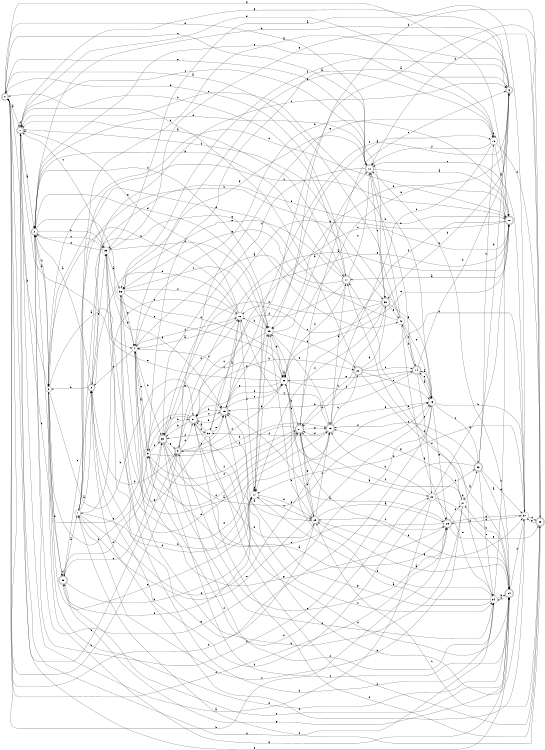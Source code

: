 digraph n33_8 {
__start0 [label="" shape="none"];

rankdir=LR;
size="8,5";

s0 [style="rounded,filled", color="black", fillcolor="white" shape="doublecircle", label="0"];
s1 [style="rounded,filled", color="black", fillcolor="white" shape="doublecircle", label="1"];
s2 [style="rounded,filled", color="black", fillcolor="white" shape="doublecircle", label="2"];
s3 [style="filled", color="black", fillcolor="white" shape="circle", label="3"];
s4 [style="filled", color="black", fillcolor="white" shape="circle", label="4"];
s5 [style="filled", color="black", fillcolor="white" shape="circle", label="5"];
s6 [style="rounded,filled", color="black", fillcolor="white" shape="doublecircle", label="6"];
s7 [style="filled", color="black", fillcolor="white" shape="circle", label="7"];
s8 [style="rounded,filled", color="black", fillcolor="white" shape="doublecircle", label="8"];
s9 [style="rounded,filled", color="black", fillcolor="white" shape="doublecircle", label="9"];
s10 [style="rounded,filled", color="black", fillcolor="white" shape="doublecircle", label="10"];
s11 [style="rounded,filled", color="black", fillcolor="white" shape="doublecircle", label="11"];
s12 [style="rounded,filled", color="black", fillcolor="white" shape="doublecircle", label="12"];
s13 [style="filled", color="black", fillcolor="white" shape="circle", label="13"];
s14 [style="rounded,filled", color="black", fillcolor="white" shape="doublecircle", label="14"];
s15 [style="rounded,filled", color="black", fillcolor="white" shape="doublecircle", label="15"];
s16 [style="filled", color="black", fillcolor="white" shape="circle", label="16"];
s17 [style="filled", color="black", fillcolor="white" shape="circle", label="17"];
s18 [style="filled", color="black", fillcolor="white" shape="circle", label="18"];
s19 [style="rounded,filled", color="black", fillcolor="white" shape="doublecircle", label="19"];
s20 [style="rounded,filled", color="black", fillcolor="white" shape="doublecircle", label="20"];
s21 [style="rounded,filled", color="black", fillcolor="white" shape="doublecircle", label="21"];
s22 [style="filled", color="black", fillcolor="white" shape="circle", label="22"];
s23 [style="rounded,filled", color="black", fillcolor="white" shape="doublecircle", label="23"];
s24 [style="rounded,filled", color="black", fillcolor="white" shape="doublecircle", label="24"];
s25 [style="filled", color="black", fillcolor="white" shape="circle", label="25"];
s26 [style="rounded,filled", color="black", fillcolor="white" shape="doublecircle", label="26"];
s27 [style="filled", color="black", fillcolor="white" shape="circle", label="27"];
s28 [style="rounded,filled", color="black", fillcolor="white" shape="doublecircle", label="28"];
s29 [style="filled", color="black", fillcolor="white" shape="circle", label="29"];
s30 [style="filled", color="black", fillcolor="white" shape="circle", label="30"];
s31 [style="rounded,filled", color="black", fillcolor="white" shape="doublecircle", label="31"];
s32 [style="filled", color="black", fillcolor="white" shape="circle", label="32"];
s33 [style="rounded,filled", color="black", fillcolor="white" shape="doublecircle", label="33"];
s34 [style="filled", color="black", fillcolor="white" shape="circle", label="34"];
s35 [style="filled", color="black", fillcolor="white" shape="circle", label="35"];
s36 [style="filled", color="black", fillcolor="white" shape="circle", label="36"];
s37 [style="filled", color="black", fillcolor="white" shape="circle", label="37"];
s38 [style="rounded,filled", color="black", fillcolor="white" shape="doublecircle", label="38"];
s39 [style="rounded,filled", color="black", fillcolor="white" shape="doublecircle", label="39"];
s40 [style="filled", color="black", fillcolor="white" shape="circle", label="40"];
s0 -> s1 [label="a"];
s0 -> s9 [label="b"];
s0 -> s12 [label="c"];
s0 -> s11 [label="d"];
s0 -> s39 [label="e"];
s0 -> s26 [label="f"];
s0 -> s10 [label="g"];
s1 -> s2 [label="a"];
s1 -> s38 [label="b"];
s1 -> s12 [label="c"];
s1 -> s34 [label="d"];
s1 -> s18 [label="e"];
s1 -> s1 [label="f"];
s1 -> s6 [label="g"];
s2 -> s3 [label="a"];
s2 -> s35 [label="b"];
s2 -> s35 [label="c"];
s2 -> s29 [label="d"];
s2 -> s30 [label="e"];
s2 -> s3 [label="f"];
s2 -> s11 [label="g"];
s3 -> s4 [label="a"];
s3 -> s31 [label="b"];
s3 -> s5 [label="c"];
s3 -> s24 [label="d"];
s3 -> s38 [label="e"];
s3 -> s0 [label="f"];
s3 -> s24 [label="g"];
s4 -> s5 [label="a"];
s4 -> s10 [label="b"];
s4 -> s8 [label="c"];
s4 -> s21 [label="d"];
s4 -> s33 [label="e"];
s4 -> s16 [label="f"];
s4 -> s26 [label="g"];
s5 -> s6 [label="a"];
s5 -> s19 [label="b"];
s5 -> s33 [label="c"];
s5 -> s22 [label="d"];
s5 -> s4 [label="e"];
s5 -> s21 [label="f"];
s5 -> s15 [label="g"];
s6 -> s7 [label="a"];
s6 -> s2 [label="b"];
s6 -> s15 [label="c"];
s6 -> s39 [label="d"];
s6 -> s30 [label="e"];
s6 -> s36 [label="f"];
s6 -> s35 [label="g"];
s7 -> s8 [label="a"];
s7 -> s39 [label="b"];
s7 -> s10 [label="c"];
s7 -> s17 [label="d"];
s7 -> s13 [label="e"];
s7 -> s19 [label="f"];
s7 -> s40 [label="g"];
s8 -> s2 [label="a"];
s8 -> s3 [label="b"];
s8 -> s6 [label="c"];
s8 -> s9 [label="d"];
s8 -> s35 [label="e"];
s8 -> s10 [label="f"];
s8 -> s25 [label="g"];
s9 -> s10 [label="a"];
s9 -> s0 [label="b"];
s9 -> s26 [label="c"];
s9 -> s31 [label="d"];
s9 -> s15 [label="e"];
s9 -> s30 [label="f"];
s9 -> s18 [label="g"];
s10 -> s11 [label="a"];
s10 -> s29 [label="b"];
s10 -> s32 [label="c"];
s10 -> s3 [label="d"];
s10 -> s30 [label="e"];
s10 -> s21 [label="f"];
s10 -> s33 [label="g"];
s11 -> s1 [label="a"];
s11 -> s1 [label="b"];
s11 -> s12 [label="c"];
s11 -> s31 [label="d"];
s11 -> s36 [label="e"];
s11 -> s30 [label="f"];
s11 -> s36 [label="g"];
s12 -> s10 [label="a"];
s12 -> s13 [label="b"];
s12 -> s39 [label="c"];
s12 -> s2 [label="d"];
s12 -> s0 [label="e"];
s12 -> s33 [label="f"];
s12 -> s36 [label="g"];
s13 -> s14 [label="a"];
s13 -> s37 [label="b"];
s13 -> s23 [label="c"];
s13 -> s0 [label="d"];
s13 -> s14 [label="e"];
s13 -> s2 [label="f"];
s13 -> s26 [label="g"];
s14 -> s13 [label="a"];
s14 -> s15 [label="b"];
s14 -> s22 [label="c"];
s14 -> s6 [label="d"];
s14 -> s1 [label="e"];
s14 -> s40 [label="f"];
s14 -> s30 [label="g"];
s15 -> s16 [label="a"];
s15 -> s31 [label="b"];
s15 -> s34 [label="c"];
s15 -> s30 [label="d"];
s15 -> s30 [label="e"];
s15 -> s31 [label="f"];
s15 -> s29 [label="g"];
s16 -> s4 [label="a"];
s16 -> s3 [label="b"];
s16 -> s7 [label="c"];
s16 -> s8 [label="d"];
s16 -> s10 [label="e"];
s16 -> s17 [label="f"];
s16 -> s1 [label="g"];
s17 -> s18 [label="a"];
s17 -> s29 [label="b"];
s17 -> s25 [label="c"];
s17 -> s25 [label="d"];
s17 -> s3 [label="e"];
s17 -> s38 [label="f"];
s17 -> s17 [label="g"];
s18 -> s10 [label="a"];
s18 -> s18 [label="b"];
s18 -> s19 [label="c"];
s18 -> s28 [label="d"];
s18 -> s2 [label="e"];
s18 -> s12 [label="f"];
s18 -> s4 [label="g"];
s19 -> s11 [label="a"];
s19 -> s20 [label="b"];
s19 -> s16 [label="c"];
s19 -> s21 [label="d"];
s19 -> s36 [label="e"];
s19 -> s32 [label="f"];
s19 -> s13 [label="g"];
s20 -> s21 [label="a"];
s20 -> s0 [label="b"];
s20 -> s14 [label="c"];
s20 -> s37 [label="d"];
s20 -> s13 [label="e"];
s20 -> s24 [label="f"];
s20 -> s39 [label="g"];
s21 -> s22 [label="a"];
s21 -> s9 [label="b"];
s21 -> s25 [label="c"];
s21 -> s24 [label="d"];
s21 -> s6 [label="e"];
s21 -> s5 [label="f"];
s21 -> s19 [label="g"];
s22 -> s1 [label="a"];
s22 -> s19 [label="b"];
s22 -> s23 [label="c"];
s22 -> s24 [label="d"];
s22 -> s34 [label="e"];
s22 -> s8 [label="f"];
s22 -> s10 [label="g"];
s23 -> s24 [label="a"];
s23 -> s18 [label="b"];
s23 -> s19 [label="c"];
s23 -> s6 [label="d"];
s23 -> s34 [label="e"];
s23 -> s2 [label="f"];
s23 -> s37 [label="g"];
s24 -> s25 [label="a"];
s24 -> s27 [label="b"];
s24 -> s38 [label="c"];
s24 -> s37 [label="d"];
s24 -> s1 [label="e"];
s24 -> s34 [label="f"];
s24 -> s12 [label="g"];
s25 -> s26 [label="a"];
s25 -> s31 [label="b"];
s25 -> s29 [label="c"];
s25 -> s29 [label="d"];
s25 -> s21 [label="e"];
s25 -> s19 [label="f"];
s25 -> s37 [label="g"];
s26 -> s15 [label="a"];
s26 -> s0 [label="b"];
s26 -> s5 [label="c"];
s26 -> s27 [label="d"];
s26 -> s28 [label="e"];
s26 -> s25 [label="f"];
s26 -> s37 [label="g"];
s27 -> s23 [label="a"];
s27 -> s4 [label="b"];
s27 -> s7 [label="c"];
s27 -> s27 [label="d"];
s27 -> s11 [label="e"];
s27 -> s21 [label="f"];
s27 -> s19 [label="g"];
s28 -> s17 [label="a"];
s28 -> s12 [label="b"];
s28 -> s25 [label="c"];
s28 -> s29 [label="d"];
s28 -> s31 [label="e"];
s28 -> s7 [label="f"];
s28 -> s37 [label="g"];
s29 -> s12 [label="a"];
s29 -> s16 [label="b"];
s29 -> s9 [label="c"];
s29 -> s20 [label="d"];
s29 -> s19 [label="e"];
s29 -> s2 [label="f"];
s29 -> s30 [label="g"];
s30 -> s30 [label="a"];
s30 -> s21 [label="b"];
s30 -> s4 [label="c"];
s30 -> s13 [label="d"];
s30 -> s1 [label="e"];
s30 -> s14 [label="f"];
s30 -> s31 [label="g"];
s31 -> s25 [label="a"];
s31 -> s20 [label="b"];
s31 -> s15 [label="c"];
s31 -> s32 [label="d"];
s31 -> s2 [label="e"];
s31 -> s5 [label="f"];
s31 -> s33 [label="g"];
s32 -> s31 [label="a"];
s32 -> s28 [label="b"];
s32 -> s16 [label="c"];
s32 -> s24 [label="d"];
s32 -> s15 [label="e"];
s32 -> s33 [label="f"];
s32 -> s35 [label="g"];
s33 -> s26 [label="a"];
s33 -> s31 [label="b"];
s33 -> s24 [label="c"];
s33 -> s16 [label="d"];
s33 -> s9 [label="e"];
s33 -> s34 [label="f"];
s33 -> s13 [label="g"];
s34 -> s30 [label="a"];
s34 -> s6 [label="b"];
s34 -> s11 [label="c"];
s34 -> s17 [label="d"];
s34 -> s24 [label="e"];
s34 -> s9 [label="f"];
s34 -> s15 [label="g"];
s35 -> s36 [label="a"];
s35 -> s17 [label="b"];
s35 -> s1 [label="c"];
s35 -> s21 [label="d"];
s35 -> s2 [label="e"];
s35 -> s29 [label="f"];
s35 -> s15 [label="g"];
s36 -> s19 [label="a"];
s36 -> s34 [label="b"];
s36 -> s29 [label="c"];
s36 -> s30 [label="d"];
s36 -> s4 [label="e"];
s36 -> s16 [label="f"];
s36 -> s4 [label="g"];
s37 -> s35 [label="a"];
s37 -> s15 [label="b"];
s37 -> s28 [label="c"];
s37 -> s17 [label="d"];
s37 -> s12 [label="e"];
s37 -> s8 [label="f"];
s37 -> s26 [label="g"];
s38 -> s7 [label="a"];
s38 -> s17 [label="b"];
s38 -> s8 [label="c"];
s38 -> s38 [label="d"];
s38 -> s33 [label="e"];
s38 -> s33 [label="f"];
s38 -> s24 [label="g"];
s39 -> s4 [label="a"];
s39 -> s21 [label="b"];
s39 -> s16 [label="c"];
s39 -> s33 [label="d"];
s39 -> s40 [label="e"];
s39 -> s17 [label="f"];
s39 -> s13 [label="g"];
s40 -> s0 [label="a"];
s40 -> s12 [label="b"];
s40 -> s14 [label="c"];
s40 -> s3 [label="d"];
s40 -> s13 [label="e"];
s40 -> s1 [label="f"];
s40 -> s26 [label="g"];

}